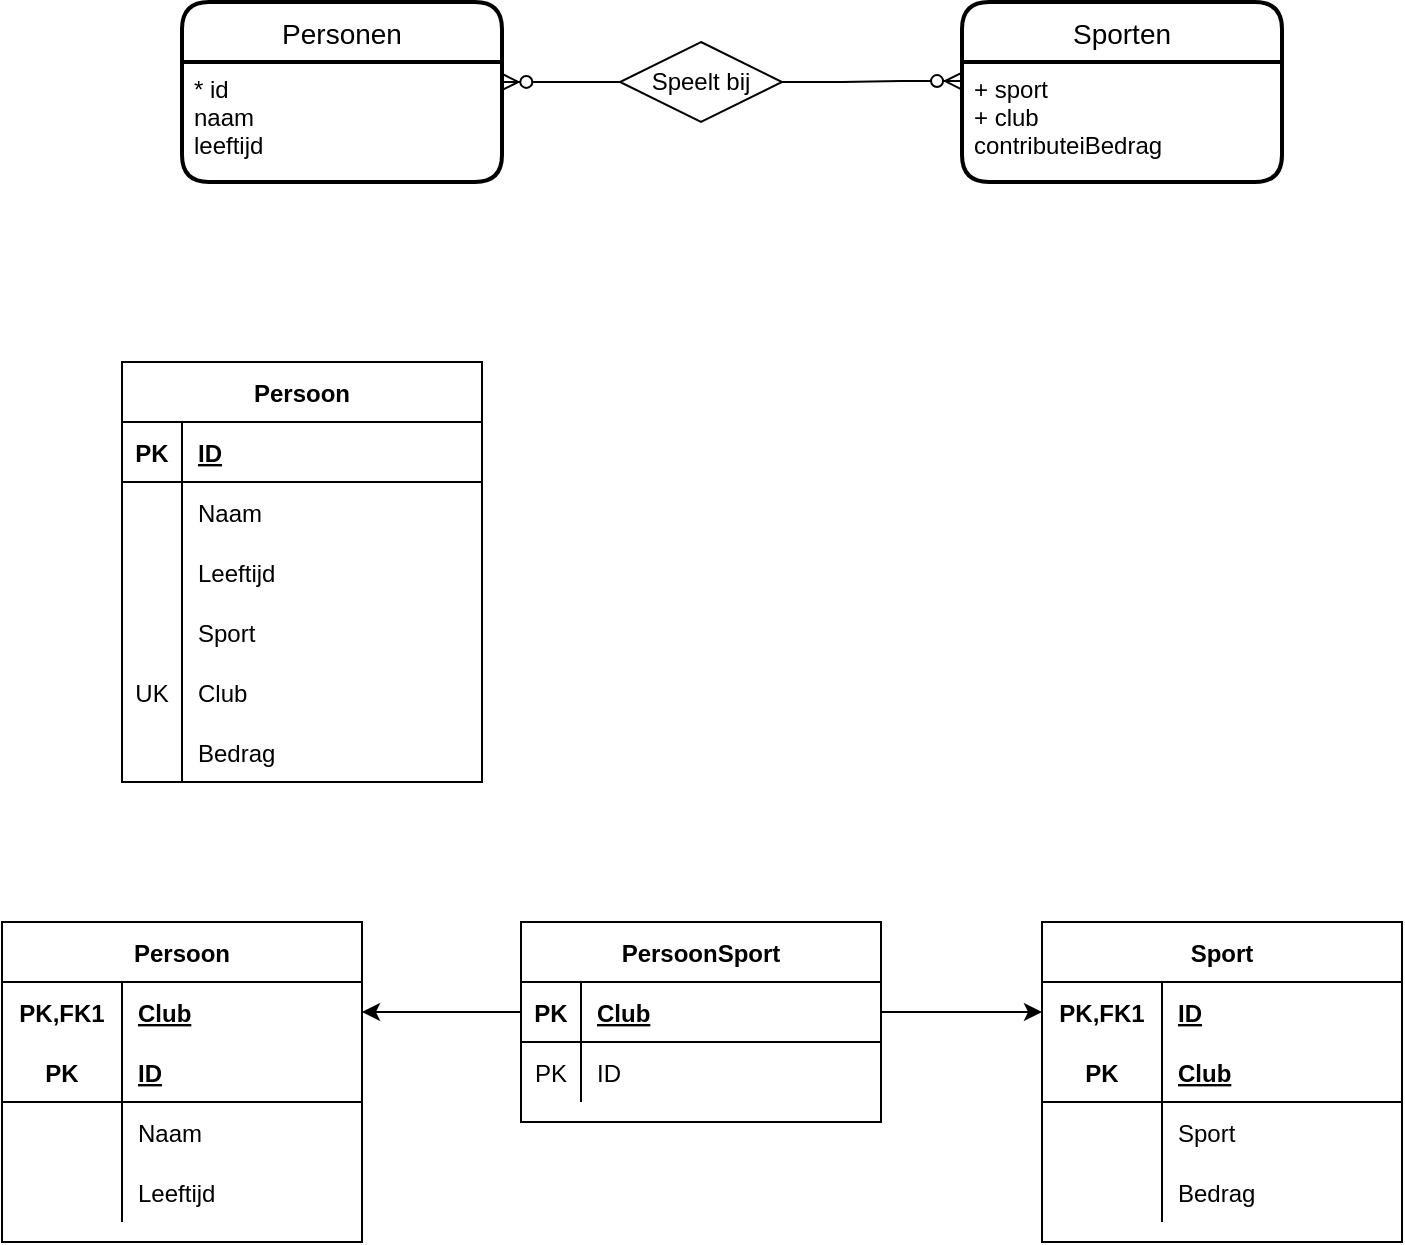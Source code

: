 <mxfile version="20.2.3" type="device"><diagram id="voyj5bzN1l4u_dV-dLgg" name="Pagina-1"><mxGraphModel dx="1278" dy="641" grid="1" gridSize="10" guides="1" tooltips="1" connect="1" arrows="1" fold="1" page="1" pageScale="1" pageWidth="827" pageHeight="1169" math="0" shadow="0"><root><mxCell id="0"/><mxCell id="1" parent="0"/><mxCell id="9irfTqq9vzedQQr52A98-1" value="Personen" style="swimlane;childLayout=stackLayout;horizontal=1;startSize=30;horizontalStack=0;rounded=1;fontSize=14;fontStyle=0;strokeWidth=2;resizeParent=0;resizeLast=1;shadow=0;dashed=0;align=center;" vertex="1" parent="1"><mxGeometry x="150" y="20" width="160" height="90" as="geometry"/></mxCell><mxCell id="9irfTqq9vzedQQr52A98-2" value="* id&#10;naam&#10;leeftijd" style="align=left;strokeColor=none;fillColor=none;spacingLeft=4;fontSize=12;verticalAlign=top;resizable=0;rotatable=0;part=1;" vertex="1" parent="9irfTqq9vzedQQr52A98-1"><mxGeometry y="30" width="160" height="60" as="geometry"/></mxCell><mxCell id="9irfTqq9vzedQQr52A98-3" value="Sporten" style="swimlane;childLayout=stackLayout;horizontal=1;startSize=30;horizontalStack=0;rounded=1;fontSize=14;fontStyle=0;strokeWidth=2;resizeParent=0;resizeLast=1;shadow=0;dashed=0;align=center;" vertex="1" parent="1"><mxGeometry x="540" y="20" width="160" height="90" as="geometry"/></mxCell><mxCell id="9irfTqq9vzedQQr52A98-4" value="+ sport&#10;+ club&#10;contributeiBedrag" style="align=left;strokeColor=none;fillColor=none;spacingLeft=4;fontSize=12;verticalAlign=top;resizable=0;rotatable=0;part=1;" vertex="1" parent="9irfTqq9vzedQQr52A98-3"><mxGeometry y="30" width="160" height="60" as="geometry"/></mxCell><mxCell id="9irfTqq9vzedQQr52A98-6" value="" style="edgeStyle=entityRelationEdgeStyle;fontSize=12;html=1;endArrow=ERzeroToMany;endFill=1;startArrow=none;rounded=0;exitX=1;exitY=0.5;exitDx=0;exitDy=0;entryX=-0.003;entryY=0.159;entryDx=0;entryDy=0;entryPerimeter=0;" edge="1" parent="1" source="9irfTqq9vzedQQr52A98-8" target="9irfTqq9vzedQQr52A98-4"><mxGeometry width="100" height="100" relative="1" as="geometry"><mxPoint x="400" y="140" as="sourcePoint"/><mxPoint x="500" y="40" as="targetPoint"/></mxGeometry></mxCell><mxCell id="9irfTqq9vzedQQr52A98-8" value="Speelt bij" style="rhombus;whiteSpace=wrap;html=1;" vertex="1" parent="1"><mxGeometry x="369" y="40" width="81" height="40" as="geometry"/></mxCell><mxCell id="9irfTqq9vzedQQr52A98-9" value="" style="edgeStyle=entityRelationEdgeStyle;fontSize=12;html=1;endArrow=none;endFill=1;startArrow=ERzeroToMany;rounded=0;exitX=1.001;exitY=0.166;exitDx=0;exitDy=0;exitPerimeter=0;entryX=0;entryY=0.5;entryDx=0;entryDy=0;" edge="1" parent="1" source="9irfTqq9vzedQQr52A98-2" target="9irfTqq9vzedQQr52A98-8"><mxGeometry width="100" height="100" relative="1" as="geometry"><mxPoint x="349.2" y="58.4" as="sourcePoint"/><mxPoint x="469.52" y="59.54" as="targetPoint"/></mxGeometry></mxCell><mxCell id="9irfTqq9vzedQQr52A98-10" value="Persoon" style="shape=table;startSize=30;container=1;collapsible=1;childLayout=tableLayout;fixedRows=1;rowLines=0;fontStyle=1;align=center;resizeLast=1;" vertex="1" parent="1"><mxGeometry x="120" y="200" width="180" height="210" as="geometry"/></mxCell><mxCell id="9irfTqq9vzedQQr52A98-11" value="" style="shape=tableRow;horizontal=0;startSize=0;swimlaneHead=0;swimlaneBody=0;fillColor=none;collapsible=0;dropTarget=0;points=[[0,0.5],[1,0.5]];portConstraint=eastwest;top=0;left=0;right=0;bottom=1;" vertex="1" parent="9irfTqq9vzedQQr52A98-10"><mxGeometry y="30" width="180" height="30" as="geometry"/></mxCell><mxCell id="9irfTqq9vzedQQr52A98-12" value="PK" style="shape=partialRectangle;connectable=0;fillColor=none;top=0;left=0;bottom=0;right=0;fontStyle=1;overflow=hidden;" vertex="1" parent="9irfTqq9vzedQQr52A98-11"><mxGeometry width="30" height="30" as="geometry"><mxRectangle width="30" height="30" as="alternateBounds"/></mxGeometry></mxCell><mxCell id="9irfTqq9vzedQQr52A98-13" value="ID" style="shape=partialRectangle;connectable=0;fillColor=none;top=0;left=0;bottom=0;right=0;align=left;spacingLeft=6;fontStyle=5;overflow=hidden;" vertex="1" parent="9irfTqq9vzedQQr52A98-11"><mxGeometry x="30" width="150" height="30" as="geometry"><mxRectangle width="150" height="30" as="alternateBounds"/></mxGeometry></mxCell><mxCell id="9irfTqq9vzedQQr52A98-14" value="" style="shape=tableRow;horizontal=0;startSize=0;swimlaneHead=0;swimlaneBody=0;fillColor=none;collapsible=0;dropTarget=0;points=[[0,0.5],[1,0.5]];portConstraint=eastwest;top=0;left=0;right=0;bottom=0;" vertex="1" parent="9irfTqq9vzedQQr52A98-10"><mxGeometry y="60" width="180" height="30" as="geometry"/></mxCell><mxCell id="9irfTqq9vzedQQr52A98-15" value="" style="shape=partialRectangle;connectable=0;fillColor=none;top=0;left=0;bottom=0;right=0;editable=1;overflow=hidden;" vertex="1" parent="9irfTqq9vzedQQr52A98-14"><mxGeometry width="30" height="30" as="geometry"><mxRectangle width="30" height="30" as="alternateBounds"/></mxGeometry></mxCell><mxCell id="9irfTqq9vzedQQr52A98-16" value="Naam    " style="shape=partialRectangle;connectable=0;fillColor=none;top=0;left=0;bottom=0;right=0;align=left;spacingLeft=6;overflow=hidden;" vertex="1" parent="9irfTqq9vzedQQr52A98-14"><mxGeometry x="30" width="150" height="30" as="geometry"><mxRectangle width="150" height="30" as="alternateBounds"/></mxGeometry></mxCell><mxCell id="9irfTqq9vzedQQr52A98-17" value="" style="shape=tableRow;horizontal=0;startSize=0;swimlaneHead=0;swimlaneBody=0;fillColor=none;collapsible=0;dropTarget=0;points=[[0,0.5],[1,0.5]];portConstraint=eastwest;top=0;left=0;right=0;bottom=0;" vertex="1" parent="9irfTqq9vzedQQr52A98-10"><mxGeometry y="90" width="180" height="30" as="geometry"/></mxCell><mxCell id="9irfTqq9vzedQQr52A98-18" value="" style="shape=partialRectangle;connectable=0;fillColor=none;top=0;left=0;bottom=0;right=0;editable=1;overflow=hidden;" vertex="1" parent="9irfTqq9vzedQQr52A98-17"><mxGeometry width="30" height="30" as="geometry"><mxRectangle width="30" height="30" as="alternateBounds"/></mxGeometry></mxCell><mxCell id="9irfTqq9vzedQQr52A98-19" value="Leeftijd" style="shape=partialRectangle;connectable=0;fillColor=none;top=0;left=0;bottom=0;right=0;align=left;spacingLeft=6;overflow=hidden;" vertex="1" parent="9irfTqq9vzedQQr52A98-17"><mxGeometry x="30" width="150" height="30" as="geometry"><mxRectangle width="150" height="30" as="alternateBounds"/></mxGeometry></mxCell><mxCell id="9irfTqq9vzedQQr52A98-20" value="" style="shape=tableRow;horizontal=0;startSize=0;swimlaneHead=0;swimlaneBody=0;fillColor=none;collapsible=0;dropTarget=0;points=[[0,0.5],[1,0.5]];portConstraint=eastwest;top=0;left=0;right=0;bottom=0;" vertex="1" parent="9irfTqq9vzedQQr52A98-10"><mxGeometry y="120" width="180" height="30" as="geometry"/></mxCell><mxCell id="9irfTqq9vzedQQr52A98-21" value="" style="shape=partialRectangle;connectable=0;fillColor=none;top=0;left=0;bottom=0;right=0;editable=1;overflow=hidden;" vertex="1" parent="9irfTqq9vzedQQr52A98-20"><mxGeometry width="30" height="30" as="geometry"><mxRectangle width="30" height="30" as="alternateBounds"/></mxGeometry></mxCell><mxCell id="9irfTqq9vzedQQr52A98-22" value="Sport" style="shape=partialRectangle;connectable=0;fillColor=none;top=0;left=0;bottom=0;right=0;align=left;spacingLeft=6;overflow=hidden;" vertex="1" parent="9irfTqq9vzedQQr52A98-20"><mxGeometry x="30" width="150" height="30" as="geometry"><mxRectangle width="150" height="30" as="alternateBounds"/></mxGeometry></mxCell><mxCell id="9irfTqq9vzedQQr52A98-24" value="" style="shape=tableRow;horizontal=0;startSize=0;swimlaneHead=0;swimlaneBody=0;fillColor=none;collapsible=0;dropTarget=0;points=[[0,0.5],[1,0.5]];portConstraint=eastwest;top=0;left=0;right=0;bottom=0;" vertex="1" parent="9irfTqq9vzedQQr52A98-10"><mxGeometry y="150" width="180" height="30" as="geometry"/></mxCell><mxCell id="9irfTqq9vzedQQr52A98-25" value="UK" style="shape=partialRectangle;connectable=0;fillColor=none;top=0;left=0;bottom=0;right=0;editable=1;overflow=hidden;" vertex="1" parent="9irfTqq9vzedQQr52A98-24"><mxGeometry width="30" height="30" as="geometry"><mxRectangle width="30" height="30" as="alternateBounds"/></mxGeometry></mxCell><mxCell id="9irfTqq9vzedQQr52A98-26" value="Club" style="shape=partialRectangle;connectable=0;fillColor=none;top=0;left=0;bottom=0;right=0;align=left;spacingLeft=6;overflow=hidden;" vertex="1" parent="9irfTqq9vzedQQr52A98-24"><mxGeometry x="30" width="150" height="30" as="geometry"><mxRectangle width="150" height="30" as="alternateBounds"/></mxGeometry></mxCell><mxCell id="9irfTqq9vzedQQr52A98-27" value="" style="shape=tableRow;horizontal=0;startSize=0;swimlaneHead=0;swimlaneBody=0;fillColor=none;collapsible=0;dropTarget=0;points=[[0,0.5],[1,0.5]];portConstraint=eastwest;top=0;left=0;right=0;bottom=0;" vertex="1" parent="9irfTqq9vzedQQr52A98-10"><mxGeometry y="180" width="180" height="30" as="geometry"/></mxCell><mxCell id="9irfTqq9vzedQQr52A98-28" value="" style="shape=partialRectangle;connectable=0;fillColor=none;top=0;left=0;bottom=0;right=0;editable=1;overflow=hidden;" vertex="1" parent="9irfTqq9vzedQQr52A98-27"><mxGeometry width="30" height="30" as="geometry"><mxRectangle width="30" height="30" as="alternateBounds"/></mxGeometry></mxCell><mxCell id="9irfTqq9vzedQQr52A98-29" value="Bedrag" style="shape=partialRectangle;connectable=0;fillColor=none;top=0;left=0;bottom=0;right=0;align=left;spacingLeft=6;overflow=hidden;" vertex="1" parent="9irfTqq9vzedQQr52A98-27"><mxGeometry x="30" width="150" height="30" as="geometry"><mxRectangle width="150" height="30" as="alternateBounds"/></mxGeometry></mxCell><mxCell id="9irfTqq9vzedQQr52A98-30" value="Persoon" style="shape=table;startSize=30;container=1;collapsible=1;childLayout=tableLayout;fixedRows=1;rowLines=0;fontStyle=1;align=center;resizeLast=1;" vertex="1" parent="1"><mxGeometry x="60" y="480" width="180" height="160" as="geometry"/></mxCell><mxCell id="9irfTqq9vzedQQr52A98-31" value="" style="shape=tableRow;horizontal=0;startSize=0;swimlaneHead=0;swimlaneBody=0;fillColor=none;collapsible=0;dropTarget=0;points=[[0,0.5],[1,0.5]];portConstraint=eastwest;top=0;left=0;right=0;bottom=0;" vertex="1" parent="9irfTqq9vzedQQr52A98-30"><mxGeometry y="30" width="180" height="30" as="geometry"/></mxCell><mxCell id="9irfTqq9vzedQQr52A98-32" value="PK,FK1" style="shape=partialRectangle;connectable=0;fillColor=none;top=0;left=0;bottom=0;right=0;fontStyle=1;overflow=hidden;" vertex="1" parent="9irfTqq9vzedQQr52A98-31"><mxGeometry width="60" height="30" as="geometry"><mxRectangle width="60" height="30" as="alternateBounds"/></mxGeometry></mxCell><mxCell id="9irfTqq9vzedQQr52A98-33" value="Club" style="shape=partialRectangle;connectable=0;fillColor=none;top=0;left=0;bottom=0;right=0;align=left;spacingLeft=6;fontStyle=5;overflow=hidden;" vertex="1" parent="9irfTqq9vzedQQr52A98-31"><mxGeometry x="60" width="120" height="30" as="geometry"><mxRectangle width="120" height="30" as="alternateBounds"/></mxGeometry></mxCell><mxCell id="9irfTqq9vzedQQr52A98-34" value="" style="shape=tableRow;horizontal=0;startSize=0;swimlaneHead=0;swimlaneBody=0;fillColor=none;collapsible=0;dropTarget=0;points=[[0,0.5],[1,0.5]];portConstraint=eastwest;top=0;left=0;right=0;bottom=1;" vertex="1" parent="9irfTqq9vzedQQr52A98-30"><mxGeometry y="60" width="180" height="30" as="geometry"/></mxCell><mxCell id="9irfTqq9vzedQQr52A98-35" value="PK" style="shape=partialRectangle;connectable=0;fillColor=none;top=0;left=0;bottom=0;right=0;fontStyle=1;overflow=hidden;" vertex="1" parent="9irfTqq9vzedQQr52A98-34"><mxGeometry width="60" height="30" as="geometry"><mxRectangle width="60" height="30" as="alternateBounds"/></mxGeometry></mxCell><mxCell id="9irfTqq9vzedQQr52A98-36" value="ID" style="shape=partialRectangle;connectable=0;fillColor=none;top=0;left=0;bottom=0;right=0;align=left;spacingLeft=6;fontStyle=5;overflow=hidden;" vertex="1" parent="9irfTqq9vzedQQr52A98-34"><mxGeometry x="60" width="120" height="30" as="geometry"><mxRectangle width="120" height="30" as="alternateBounds"/></mxGeometry></mxCell><mxCell id="9irfTqq9vzedQQr52A98-37" value="" style="shape=tableRow;horizontal=0;startSize=0;swimlaneHead=0;swimlaneBody=0;fillColor=none;collapsible=0;dropTarget=0;points=[[0,0.5],[1,0.5]];portConstraint=eastwest;top=0;left=0;right=0;bottom=0;" vertex="1" parent="9irfTqq9vzedQQr52A98-30"><mxGeometry y="90" width="180" height="30" as="geometry"/></mxCell><mxCell id="9irfTqq9vzedQQr52A98-38" value="" style="shape=partialRectangle;connectable=0;fillColor=none;top=0;left=0;bottom=0;right=0;editable=1;overflow=hidden;" vertex="1" parent="9irfTqq9vzedQQr52A98-37"><mxGeometry width="60" height="30" as="geometry"><mxRectangle width="60" height="30" as="alternateBounds"/></mxGeometry></mxCell><mxCell id="9irfTqq9vzedQQr52A98-39" value="Naam" style="shape=partialRectangle;connectable=0;fillColor=none;top=0;left=0;bottom=0;right=0;align=left;spacingLeft=6;overflow=hidden;" vertex="1" parent="9irfTqq9vzedQQr52A98-37"><mxGeometry x="60" width="120" height="30" as="geometry"><mxRectangle width="120" height="30" as="alternateBounds"/></mxGeometry></mxCell><mxCell id="9irfTqq9vzedQQr52A98-40" value="" style="shape=tableRow;horizontal=0;startSize=0;swimlaneHead=0;swimlaneBody=0;fillColor=none;collapsible=0;dropTarget=0;points=[[0,0.5],[1,0.5]];portConstraint=eastwest;top=0;left=0;right=0;bottom=0;" vertex="1" parent="9irfTqq9vzedQQr52A98-30"><mxGeometry y="120" width="180" height="30" as="geometry"/></mxCell><mxCell id="9irfTqq9vzedQQr52A98-41" value="" style="shape=partialRectangle;connectable=0;fillColor=none;top=0;left=0;bottom=0;right=0;editable=1;overflow=hidden;" vertex="1" parent="9irfTqq9vzedQQr52A98-40"><mxGeometry width="60" height="30" as="geometry"><mxRectangle width="60" height="30" as="alternateBounds"/></mxGeometry></mxCell><mxCell id="9irfTqq9vzedQQr52A98-42" value="Leeftijd" style="shape=partialRectangle;connectable=0;fillColor=none;top=0;left=0;bottom=0;right=0;align=left;spacingLeft=6;overflow=hidden;" vertex="1" parent="9irfTqq9vzedQQr52A98-40"><mxGeometry x="60" width="120" height="30" as="geometry"><mxRectangle width="120" height="30" as="alternateBounds"/></mxGeometry></mxCell><mxCell id="9irfTqq9vzedQQr52A98-43" value="Sport" style="shape=table;startSize=30;container=1;collapsible=1;childLayout=tableLayout;fixedRows=1;rowLines=0;fontStyle=1;align=center;resizeLast=1;" vertex="1" parent="1"><mxGeometry x="580" y="480" width="180" height="160" as="geometry"/></mxCell><mxCell id="9irfTqq9vzedQQr52A98-44" value="" style="shape=tableRow;horizontal=0;startSize=0;swimlaneHead=0;swimlaneBody=0;fillColor=none;collapsible=0;dropTarget=0;points=[[0,0.5],[1,0.5]];portConstraint=eastwest;top=0;left=0;right=0;bottom=0;" vertex="1" parent="9irfTqq9vzedQQr52A98-43"><mxGeometry y="30" width="180" height="30" as="geometry"/></mxCell><mxCell id="9irfTqq9vzedQQr52A98-45" value="PK,FK1" style="shape=partialRectangle;connectable=0;fillColor=none;top=0;left=0;bottom=0;right=0;fontStyle=1;overflow=hidden;" vertex="1" parent="9irfTqq9vzedQQr52A98-44"><mxGeometry width="60" height="30" as="geometry"><mxRectangle width="60" height="30" as="alternateBounds"/></mxGeometry></mxCell><mxCell id="9irfTqq9vzedQQr52A98-46" value="ID" style="shape=partialRectangle;connectable=0;fillColor=none;top=0;left=0;bottom=0;right=0;align=left;spacingLeft=6;fontStyle=5;overflow=hidden;" vertex="1" parent="9irfTqq9vzedQQr52A98-44"><mxGeometry x="60" width="120" height="30" as="geometry"><mxRectangle width="120" height="30" as="alternateBounds"/></mxGeometry></mxCell><mxCell id="9irfTqq9vzedQQr52A98-47" value="" style="shape=tableRow;horizontal=0;startSize=0;swimlaneHead=0;swimlaneBody=0;fillColor=none;collapsible=0;dropTarget=0;points=[[0,0.5],[1,0.5]];portConstraint=eastwest;top=0;left=0;right=0;bottom=1;" vertex="1" parent="9irfTqq9vzedQQr52A98-43"><mxGeometry y="60" width="180" height="30" as="geometry"/></mxCell><mxCell id="9irfTqq9vzedQQr52A98-48" value="PK" style="shape=partialRectangle;connectable=0;fillColor=none;top=0;left=0;bottom=0;right=0;fontStyle=1;overflow=hidden;" vertex="1" parent="9irfTqq9vzedQQr52A98-47"><mxGeometry width="60" height="30" as="geometry"><mxRectangle width="60" height="30" as="alternateBounds"/></mxGeometry></mxCell><mxCell id="9irfTqq9vzedQQr52A98-49" value="Club" style="shape=partialRectangle;connectable=0;fillColor=none;top=0;left=0;bottom=0;right=0;align=left;spacingLeft=6;fontStyle=5;overflow=hidden;" vertex="1" parent="9irfTqq9vzedQQr52A98-47"><mxGeometry x="60" width="120" height="30" as="geometry"><mxRectangle width="120" height="30" as="alternateBounds"/></mxGeometry></mxCell><mxCell id="9irfTqq9vzedQQr52A98-56" value="" style="shape=tableRow;horizontal=0;startSize=0;swimlaneHead=0;swimlaneBody=0;fillColor=none;collapsible=0;dropTarget=0;points=[[0,0.5],[1,0.5]];portConstraint=eastwest;top=0;left=0;right=0;bottom=0;" vertex="1" parent="9irfTqq9vzedQQr52A98-43"><mxGeometry y="90" width="180" height="30" as="geometry"/></mxCell><mxCell id="9irfTqq9vzedQQr52A98-57" value="" style="shape=partialRectangle;connectable=0;fillColor=none;top=0;left=0;bottom=0;right=0;editable=1;overflow=hidden;" vertex="1" parent="9irfTqq9vzedQQr52A98-56"><mxGeometry width="60" height="30" as="geometry"><mxRectangle width="60" height="30" as="alternateBounds"/></mxGeometry></mxCell><mxCell id="9irfTqq9vzedQQr52A98-58" value="Sport" style="shape=partialRectangle;connectable=0;fillColor=none;top=0;left=0;bottom=0;right=0;align=left;spacingLeft=6;overflow=hidden;" vertex="1" parent="9irfTqq9vzedQQr52A98-56"><mxGeometry x="60" width="120" height="30" as="geometry"><mxRectangle width="120" height="30" as="alternateBounds"/></mxGeometry></mxCell><mxCell id="9irfTqq9vzedQQr52A98-50" value="" style="shape=tableRow;horizontal=0;startSize=0;swimlaneHead=0;swimlaneBody=0;fillColor=none;collapsible=0;dropTarget=0;points=[[0,0.5],[1,0.5]];portConstraint=eastwest;top=0;left=0;right=0;bottom=0;" vertex="1" parent="9irfTqq9vzedQQr52A98-43"><mxGeometry y="120" width="180" height="30" as="geometry"/></mxCell><mxCell id="9irfTqq9vzedQQr52A98-51" value="" style="shape=partialRectangle;connectable=0;fillColor=none;top=0;left=0;bottom=0;right=0;editable=1;overflow=hidden;" vertex="1" parent="9irfTqq9vzedQQr52A98-50"><mxGeometry width="60" height="30" as="geometry"><mxRectangle width="60" height="30" as="alternateBounds"/></mxGeometry></mxCell><mxCell id="9irfTqq9vzedQQr52A98-52" value="Bedrag" style="shape=partialRectangle;connectable=0;fillColor=none;top=0;left=0;bottom=0;right=0;align=left;spacingLeft=6;overflow=hidden;" vertex="1" parent="9irfTqq9vzedQQr52A98-50"><mxGeometry x="60" width="120" height="30" as="geometry"><mxRectangle width="120" height="30" as="alternateBounds"/></mxGeometry></mxCell><mxCell id="9irfTqq9vzedQQr52A98-59" value="PersoonSport" style="shape=table;startSize=30;container=1;collapsible=1;childLayout=tableLayout;fixedRows=1;rowLines=0;fontStyle=1;align=center;resizeLast=1;" vertex="1" parent="1"><mxGeometry x="319.5" y="480" width="180" height="100" as="geometry"/></mxCell><mxCell id="9irfTqq9vzedQQr52A98-60" value="" style="shape=tableRow;horizontal=0;startSize=0;swimlaneHead=0;swimlaneBody=0;fillColor=none;collapsible=0;dropTarget=0;points=[[0,0.5],[1,0.5]];portConstraint=eastwest;top=0;left=0;right=0;bottom=1;" vertex="1" parent="9irfTqq9vzedQQr52A98-59"><mxGeometry y="30" width="180" height="30" as="geometry"/></mxCell><mxCell id="9irfTqq9vzedQQr52A98-61" value="PK" style="shape=partialRectangle;connectable=0;fillColor=none;top=0;left=0;bottom=0;right=0;fontStyle=1;overflow=hidden;" vertex="1" parent="9irfTqq9vzedQQr52A98-60"><mxGeometry width="30" height="30" as="geometry"><mxRectangle width="30" height="30" as="alternateBounds"/></mxGeometry></mxCell><mxCell id="9irfTqq9vzedQQr52A98-62" value="Club" style="shape=partialRectangle;connectable=0;fillColor=none;top=0;left=0;bottom=0;right=0;align=left;spacingLeft=6;fontStyle=5;overflow=hidden;" vertex="1" parent="9irfTqq9vzedQQr52A98-60"><mxGeometry x="30" width="150" height="30" as="geometry"><mxRectangle width="150" height="30" as="alternateBounds"/></mxGeometry></mxCell><mxCell id="9irfTqq9vzedQQr52A98-72" value="" style="shape=tableRow;horizontal=0;startSize=0;swimlaneHead=0;swimlaneBody=0;fillColor=none;collapsible=0;dropTarget=0;points=[[0,0.5],[1,0.5]];portConstraint=eastwest;top=0;left=0;right=0;bottom=0;" vertex="1" parent="9irfTqq9vzedQQr52A98-59"><mxGeometry y="60" width="180" height="30" as="geometry"/></mxCell><mxCell id="9irfTqq9vzedQQr52A98-73" value="PK" style="shape=partialRectangle;connectable=0;fillColor=none;top=0;left=0;bottom=0;right=0;editable=1;overflow=hidden;" vertex="1" parent="9irfTqq9vzedQQr52A98-72"><mxGeometry width="30" height="30" as="geometry"><mxRectangle width="30" height="30" as="alternateBounds"/></mxGeometry></mxCell><mxCell id="9irfTqq9vzedQQr52A98-74" value="ID" style="shape=partialRectangle;connectable=0;fillColor=none;top=0;left=0;bottom=0;right=0;align=left;spacingLeft=6;overflow=hidden;" vertex="1" parent="9irfTqq9vzedQQr52A98-72"><mxGeometry x="30" width="150" height="30" as="geometry"><mxRectangle width="150" height="30" as="alternateBounds"/></mxGeometry></mxCell><mxCell id="9irfTqq9vzedQQr52A98-75" style="edgeStyle=none;rounded=0;orthogonalLoop=1;jettySize=auto;html=1;entryX=1;entryY=0.5;entryDx=0;entryDy=0;" edge="1" parent="1" source="9irfTqq9vzedQQr52A98-60" target="9irfTqq9vzedQQr52A98-31"><mxGeometry relative="1" as="geometry"/></mxCell><mxCell id="9irfTqq9vzedQQr52A98-76" style="edgeStyle=none;rounded=0;orthogonalLoop=1;jettySize=auto;html=1;entryX=0;entryY=0.5;entryDx=0;entryDy=0;" edge="1" parent="1" source="9irfTqq9vzedQQr52A98-60" target="9irfTqq9vzedQQr52A98-44"><mxGeometry relative="1" as="geometry"/></mxCell></root></mxGraphModel></diagram></mxfile>